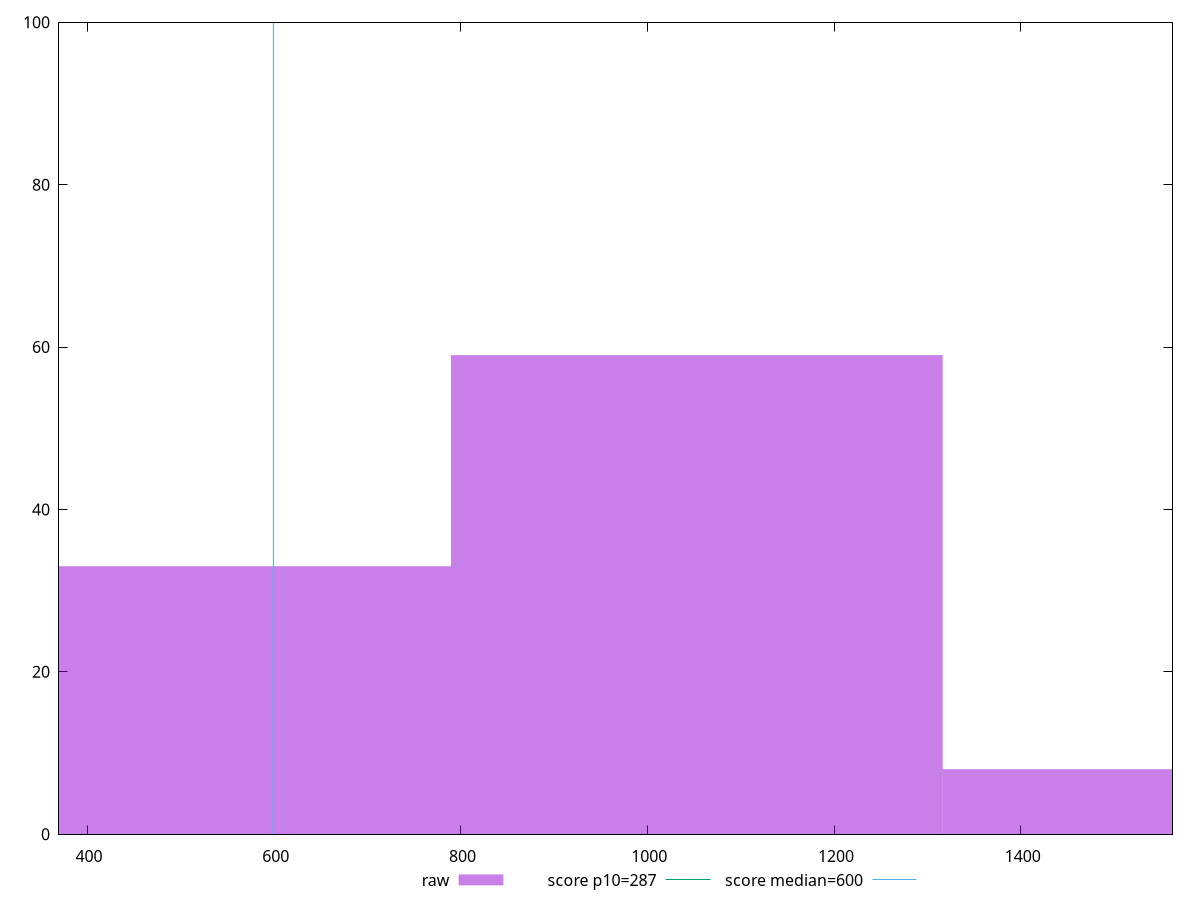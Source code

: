 reset

$raw <<EOF
526.5600711849804 33
1053.1201423699608 59
1579.6802135549412 8
EOF

set key outside below
set boxwidth 526.5600711849804
set xrange [370:1562.5]
set yrange [0:100]
set trange [0:100]
set style fill transparent solid 0.5 noborder

set parametric
set terminal svg size 640, 490 enhanced background rgb 'white'
set output "reports/report_00027_2021-02-24T12-40-31.850Z/total-blocking-time/samples/music/raw/histogram.svg"

plot $raw title "raw" with boxes, \
     287,t title "score p10=287", \
     600,t title "score median=600"

reset
